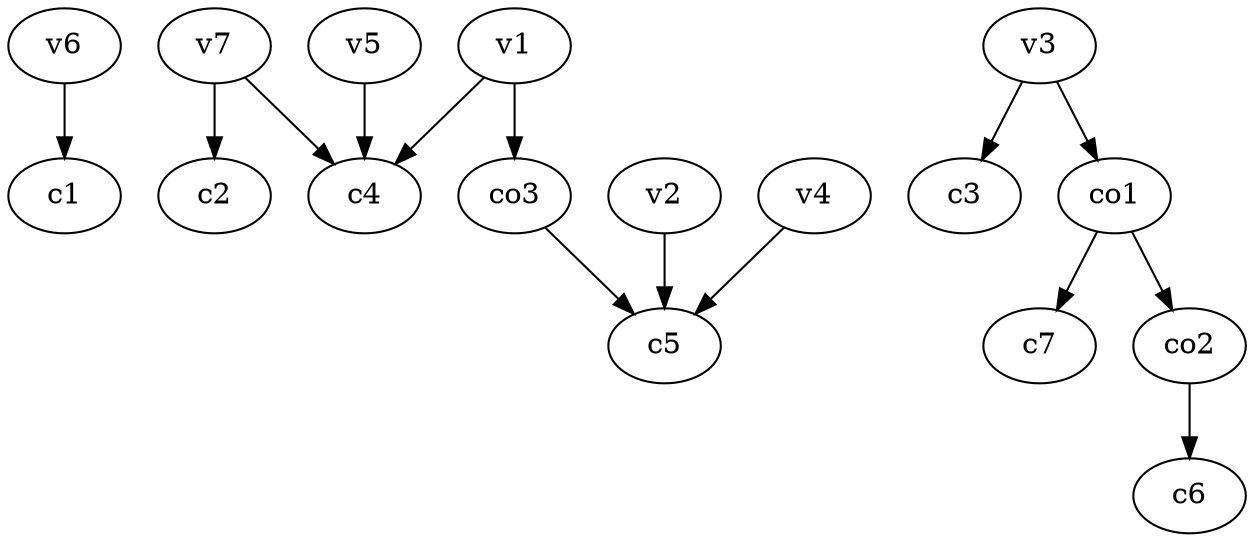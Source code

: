 strict digraph  {
c1;
c2;
c3;
c4;
c5;
c6;
c7;
v1;
v2;
v3;
v4;
v5;
v6;
v7;
co1;
co2;
co3;
v1 -> c4  [weight=1];
v1 -> co3  [weight=1];
v2 -> c5  [weight=1];
v3 -> c3  [weight=1];
v3 -> co1  [weight=1];
v4 -> c5  [weight=1];
v5 -> c4  [weight=1];
v6 -> c1  [weight=1];
v7 -> c4  [weight=1];
v7 -> c2  [weight=1];
co1 -> c7  [weight=1];
co1 -> co2  [weight=1];
co2 -> c6  [weight=1];
co3 -> c5  [weight=1];
}
